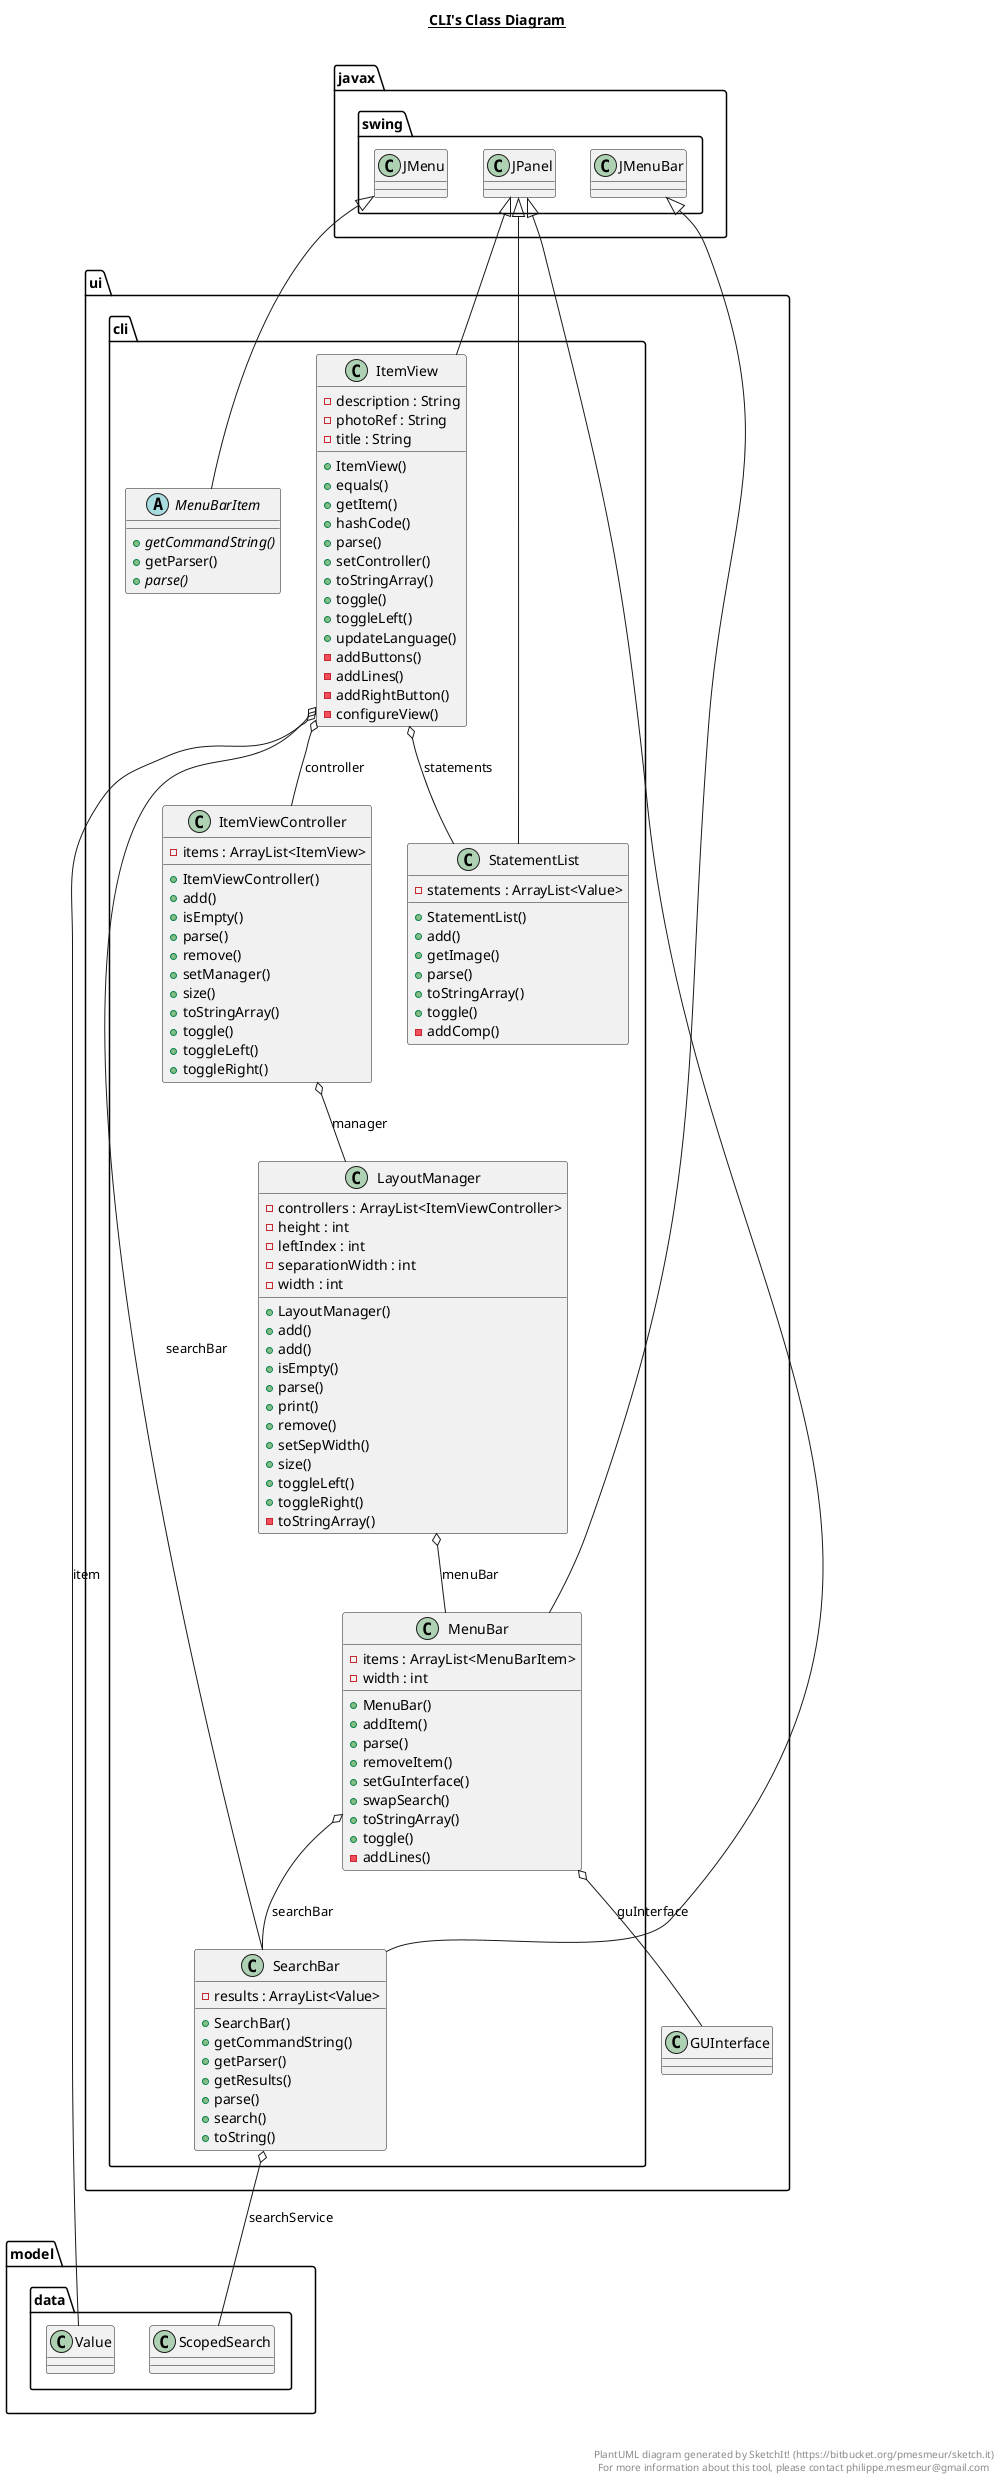 @startuml

title __CLI's Class Diagram__\n

  namespace ui {
    namespace cli {
      class ui.cli.ItemView {
          - description : String
          - photoRef : String
          - title : String
          + ItemView()
          + equals()
          + getItem()
          + hashCode()
          + parse()
          + setController()
          + toStringArray()
          + toggle()
          + toggleLeft()
          + updateLanguage()
          - addButtons()
          - addLines()
          - addRightButton()
          - configureView()
      }
    }
  }
  

  namespace ui {
    namespace cli {
      class ui.cli.ItemViewController {
          - items : ArrayList<ItemView>
          + ItemViewController()
          + add()
          + isEmpty()
          + parse()
          + remove()
          + setManager()
          + size()
          + toStringArray()
          + toggle()
          + toggleLeft()
          + toggleRight()
      }
    }
  }
  

  namespace ui {
    namespace cli {
      class ui.cli.LayoutManager {
          - controllers : ArrayList<ItemViewController>
          - height : int
          - leftIndex : int
          - separationWidth : int
          - width : int
          + LayoutManager()
          + add()
          + add()
          + isEmpty()
          + parse()
          + print()
          + remove()
          + setSepWidth()
          + size()
          + toggleLeft()
          + toggleRight()
          - toStringArray()
      }
    }
  }
  

  namespace ui {
    namespace cli {
      class ui.cli.MenuBar {
          - items : ArrayList<MenuBarItem>
          - width : int
          + MenuBar()
          + addItem()
          + parse()
          + removeItem()
          + setGuInterface()
          + swapSearch()
          + toStringArray()
          + toggle()
          - addLines()
      }
    }
  }
  

  namespace ui {
    namespace cli {
      abstract class ui.cli.MenuBarItem {
          {abstract} + getCommandString()
          + getParser()
          {abstract} + parse()
      }
    }
  }
  

  namespace ui {
    namespace cli {
      class ui.cli.SearchBar {
          - results : ArrayList<Value>
          + SearchBar()
          + getCommandString()
          + getParser()
          + getResults()
          + parse()
          + search()
          + toString()
      }
    }
  }
  

  namespace ui {
    namespace cli {
      class ui.cli.StatementList {
          - statements : ArrayList<Value>
          + StatementList()
          + add()
          + getImage()
          + parse()
          + toStringArray()
          + toggle()
          - addComp()
      }
    }
  }
  

  ui.cli.ItemView -up-|> javax.swing.JPanel
  ui.cli.ItemView o-- ui.cli.ItemViewController : controller
  ui.cli.ItemView o-- model.data.Value : item
  ui.cli.ItemView o-- ui.cli.SearchBar : searchBar
  ui.cli.ItemView o-- ui.cli.StatementList : statements
  ui.cli.ItemViewController o-- ui.cli.LayoutManager : manager
  ui.cli.LayoutManager o-- ui.cli.MenuBar : menuBar
  ui.cli.MenuBar -up-|> javax.swing.JMenuBar
  ui.cli.MenuBar o-- ui.GUInterface : guInterface
  ui.cli.MenuBar o-- ui.cli.SearchBar : searchBar
  ui.cli.MenuBarItem -up-|> javax.swing.JMenu
  ui.cli.SearchBar -up-|> javax.swing.JPanel
  ui.cli.SearchBar o-- model.data.ScopedSearch : searchService
  ui.cli.StatementList -up-|> javax.swing.JPanel


right footer


PlantUML diagram generated by SketchIt! (https://bitbucket.org/pmesmeur/sketch.it)
For more information about this tool, please contact philippe.mesmeur@gmail.com
endfooter

@enduml
